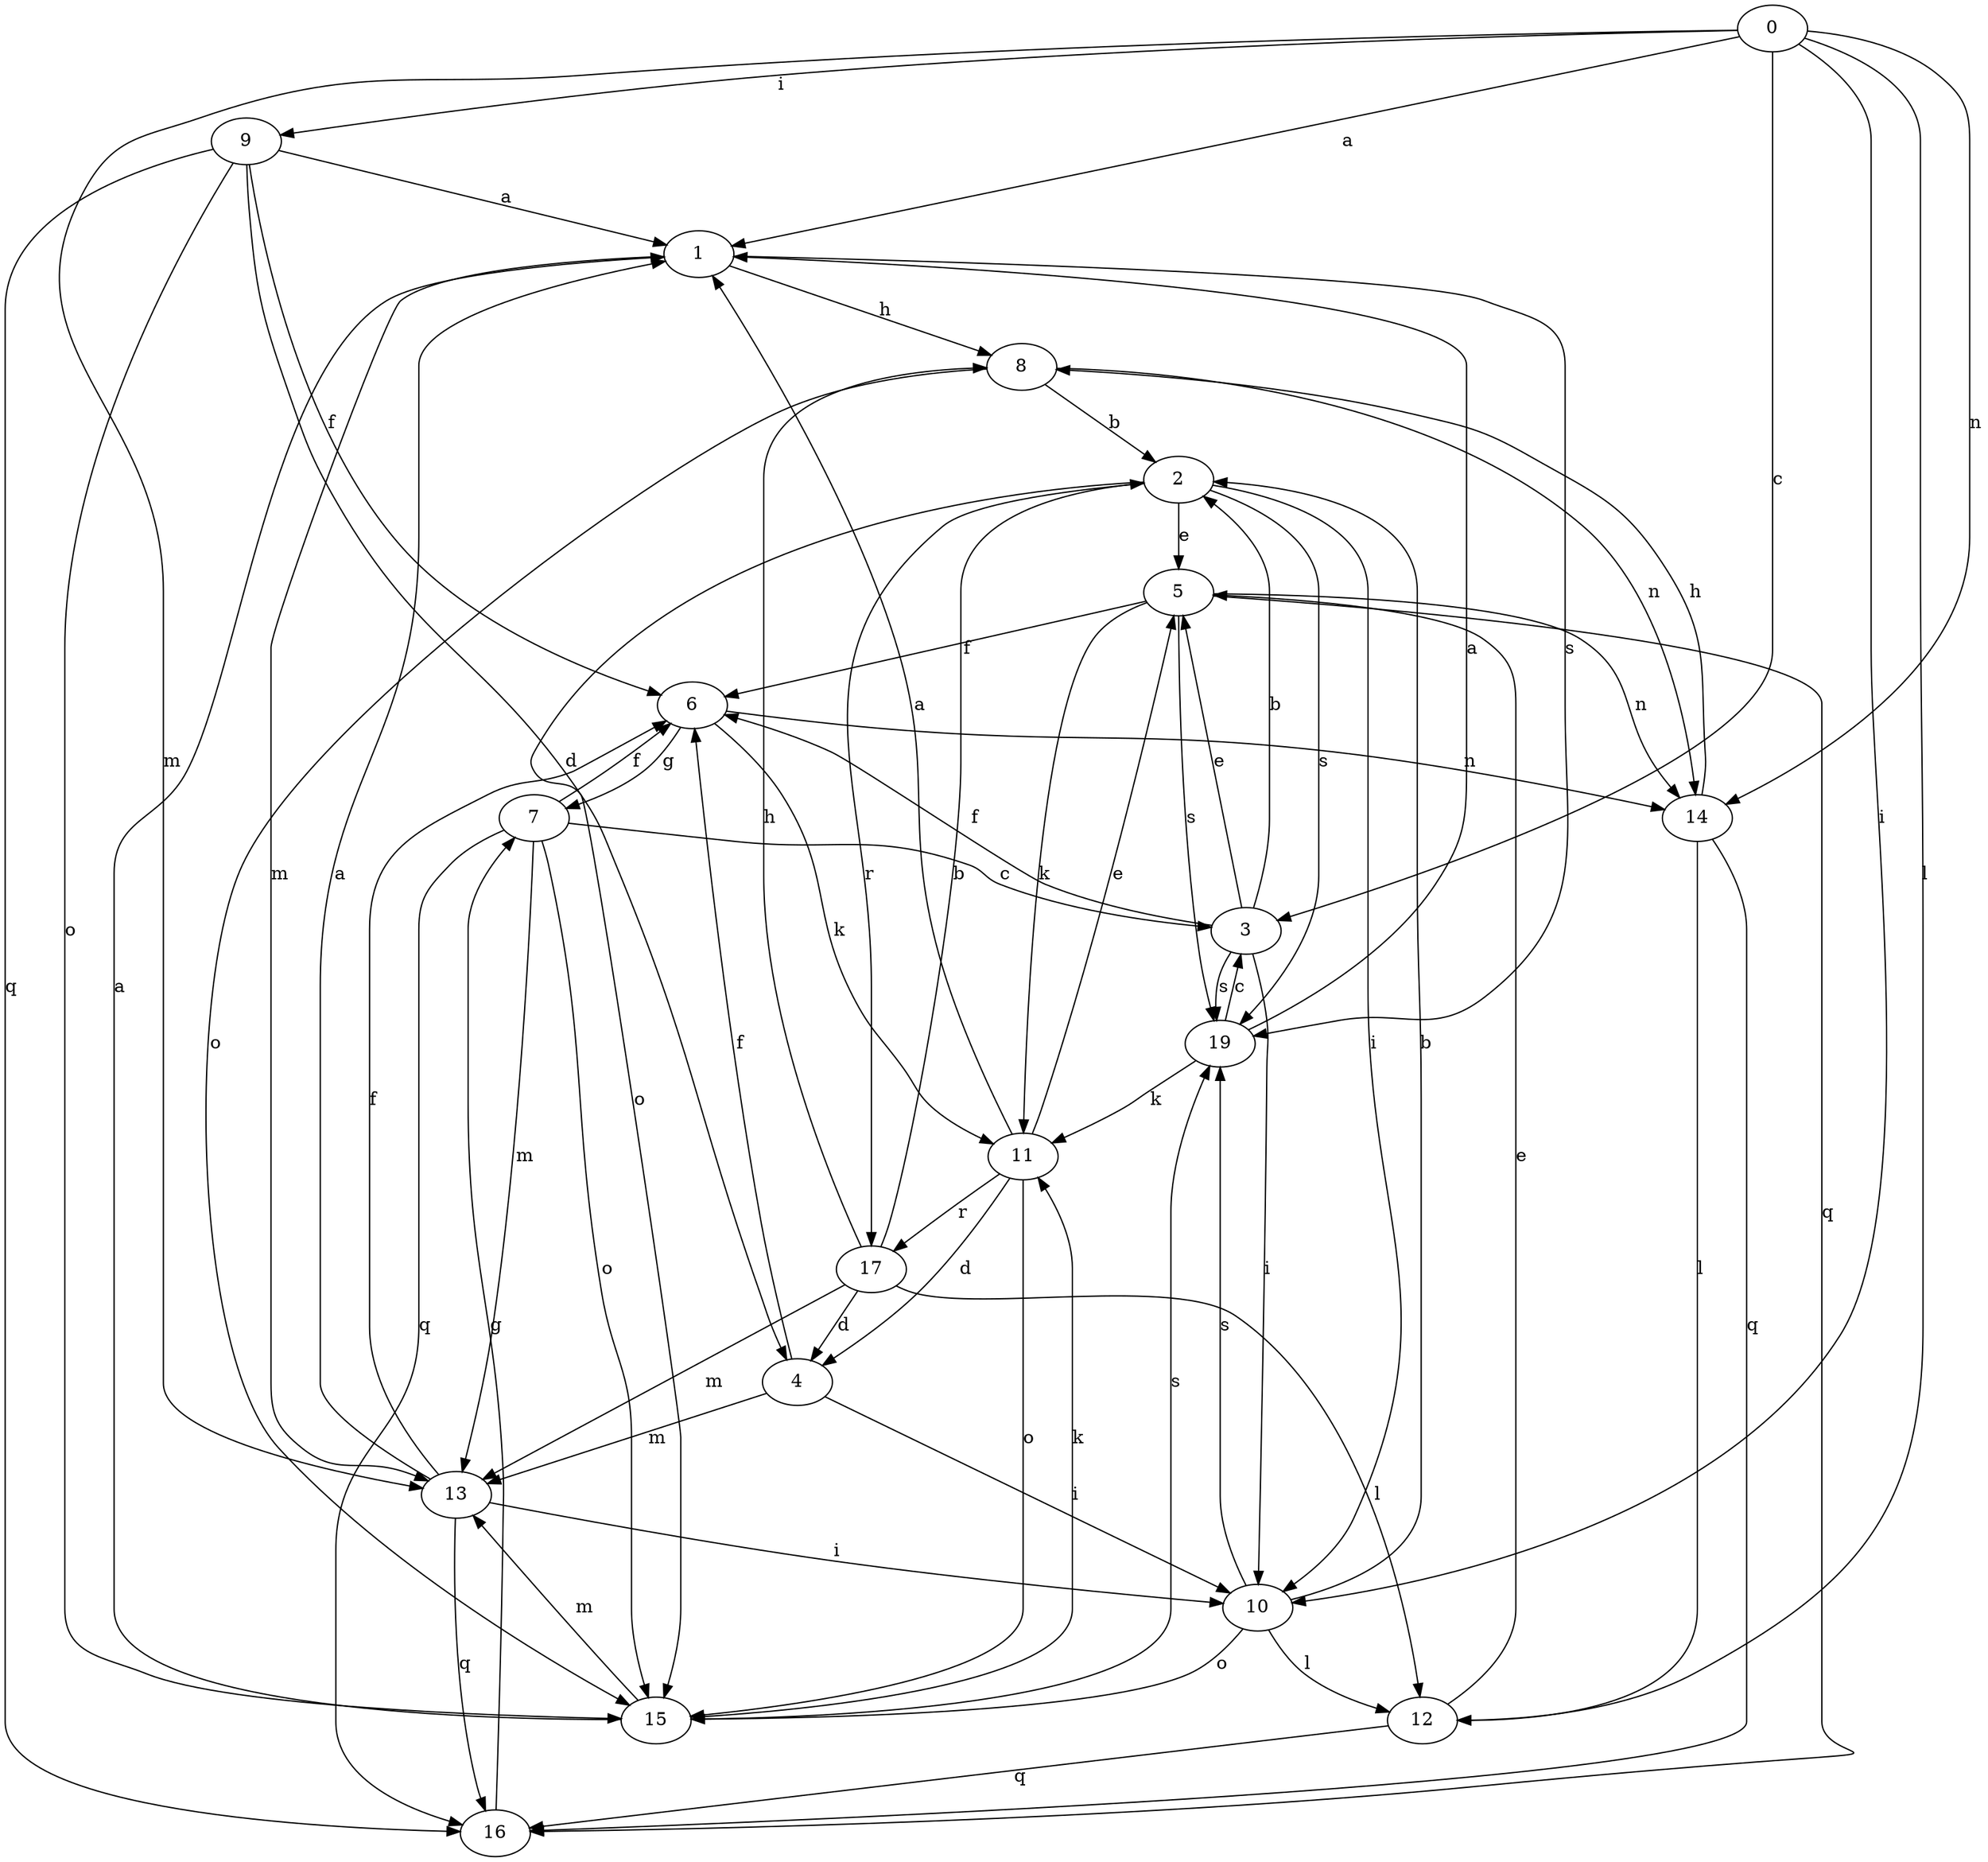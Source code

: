 strict digraph  {
1;
2;
3;
4;
5;
6;
7;
0;
8;
9;
10;
11;
12;
13;
14;
15;
16;
17;
19;
1 -> 8  [label=h];
1 -> 13  [label=m];
1 -> 19  [label=s];
2 -> 5  [label=e];
2 -> 10  [label=i];
2 -> 15  [label=o];
2 -> 17  [label=r];
2 -> 19  [label=s];
3 -> 2  [label=b];
3 -> 5  [label=e];
3 -> 6  [label=f];
3 -> 10  [label=i];
3 -> 19  [label=s];
4 -> 6  [label=f];
4 -> 10  [label=i];
4 -> 13  [label=m];
5 -> 6  [label=f];
5 -> 11  [label=k];
5 -> 14  [label=n];
5 -> 16  [label=q];
5 -> 19  [label=s];
6 -> 7  [label=g];
6 -> 11  [label=k];
6 -> 14  [label=n];
7 -> 3  [label=c];
7 -> 6  [label=f];
7 -> 13  [label=m];
7 -> 15  [label=o];
7 -> 16  [label=q];
0 -> 1  [label=a];
0 -> 3  [label=c];
0 -> 9  [label=i];
0 -> 10  [label=i];
0 -> 12  [label=l];
0 -> 13  [label=m];
0 -> 14  [label=n];
8 -> 2  [label=b];
8 -> 14  [label=n];
8 -> 15  [label=o];
9 -> 1  [label=a];
9 -> 4  [label=d];
9 -> 6  [label=f];
9 -> 15  [label=o];
9 -> 16  [label=q];
10 -> 2  [label=b];
10 -> 12  [label=l];
10 -> 15  [label=o];
10 -> 19  [label=s];
11 -> 1  [label=a];
11 -> 4  [label=d];
11 -> 5  [label=e];
11 -> 15  [label=o];
11 -> 17  [label=r];
12 -> 5  [label=e];
12 -> 16  [label=q];
13 -> 1  [label=a];
13 -> 6  [label=f];
13 -> 10  [label=i];
13 -> 16  [label=q];
14 -> 8  [label=h];
14 -> 12  [label=l];
14 -> 16  [label=q];
15 -> 1  [label=a];
15 -> 11  [label=k];
15 -> 13  [label=m];
15 -> 19  [label=s];
16 -> 7  [label=g];
17 -> 2  [label=b];
17 -> 4  [label=d];
17 -> 8  [label=h];
17 -> 12  [label=l];
17 -> 13  [label=m];
19 -> 1  [label=a];
19 -> 3  [label=c];
19 -> 11  [label=k];
}
